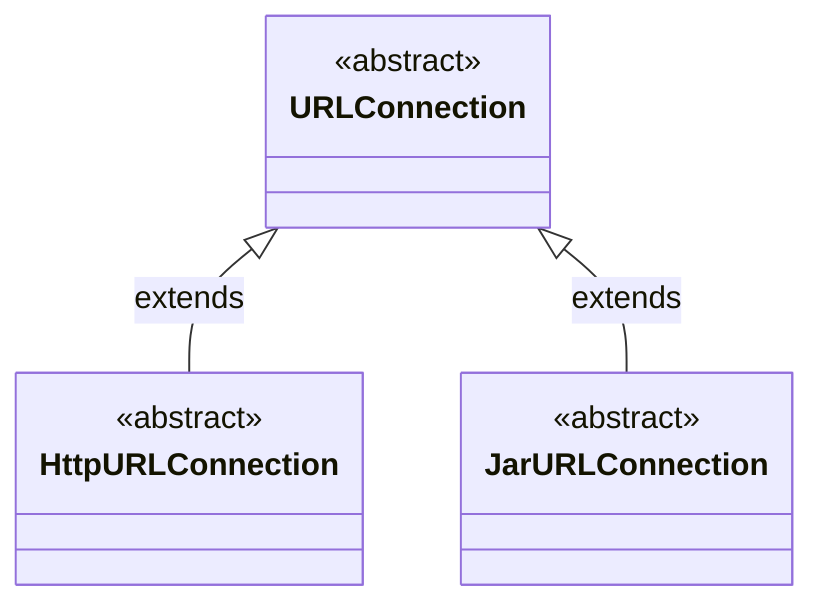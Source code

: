 classDiagram
    class URLConnection {
        <<abstract>>
%%        +String name
%%        +int age
%%        +void makeSound()
    }

    class HttpURLConnection {
        <<abstract>>
%%        +String breed
%%        +void fetch()
    }
    class JarURLConnection {
        <<abstract>>
%%        +String color
%%        +void scratch()
    }

    URLConnection <|-- HttpURLConnection : extends
    URLConnection <|-- JarURLConnection : extends